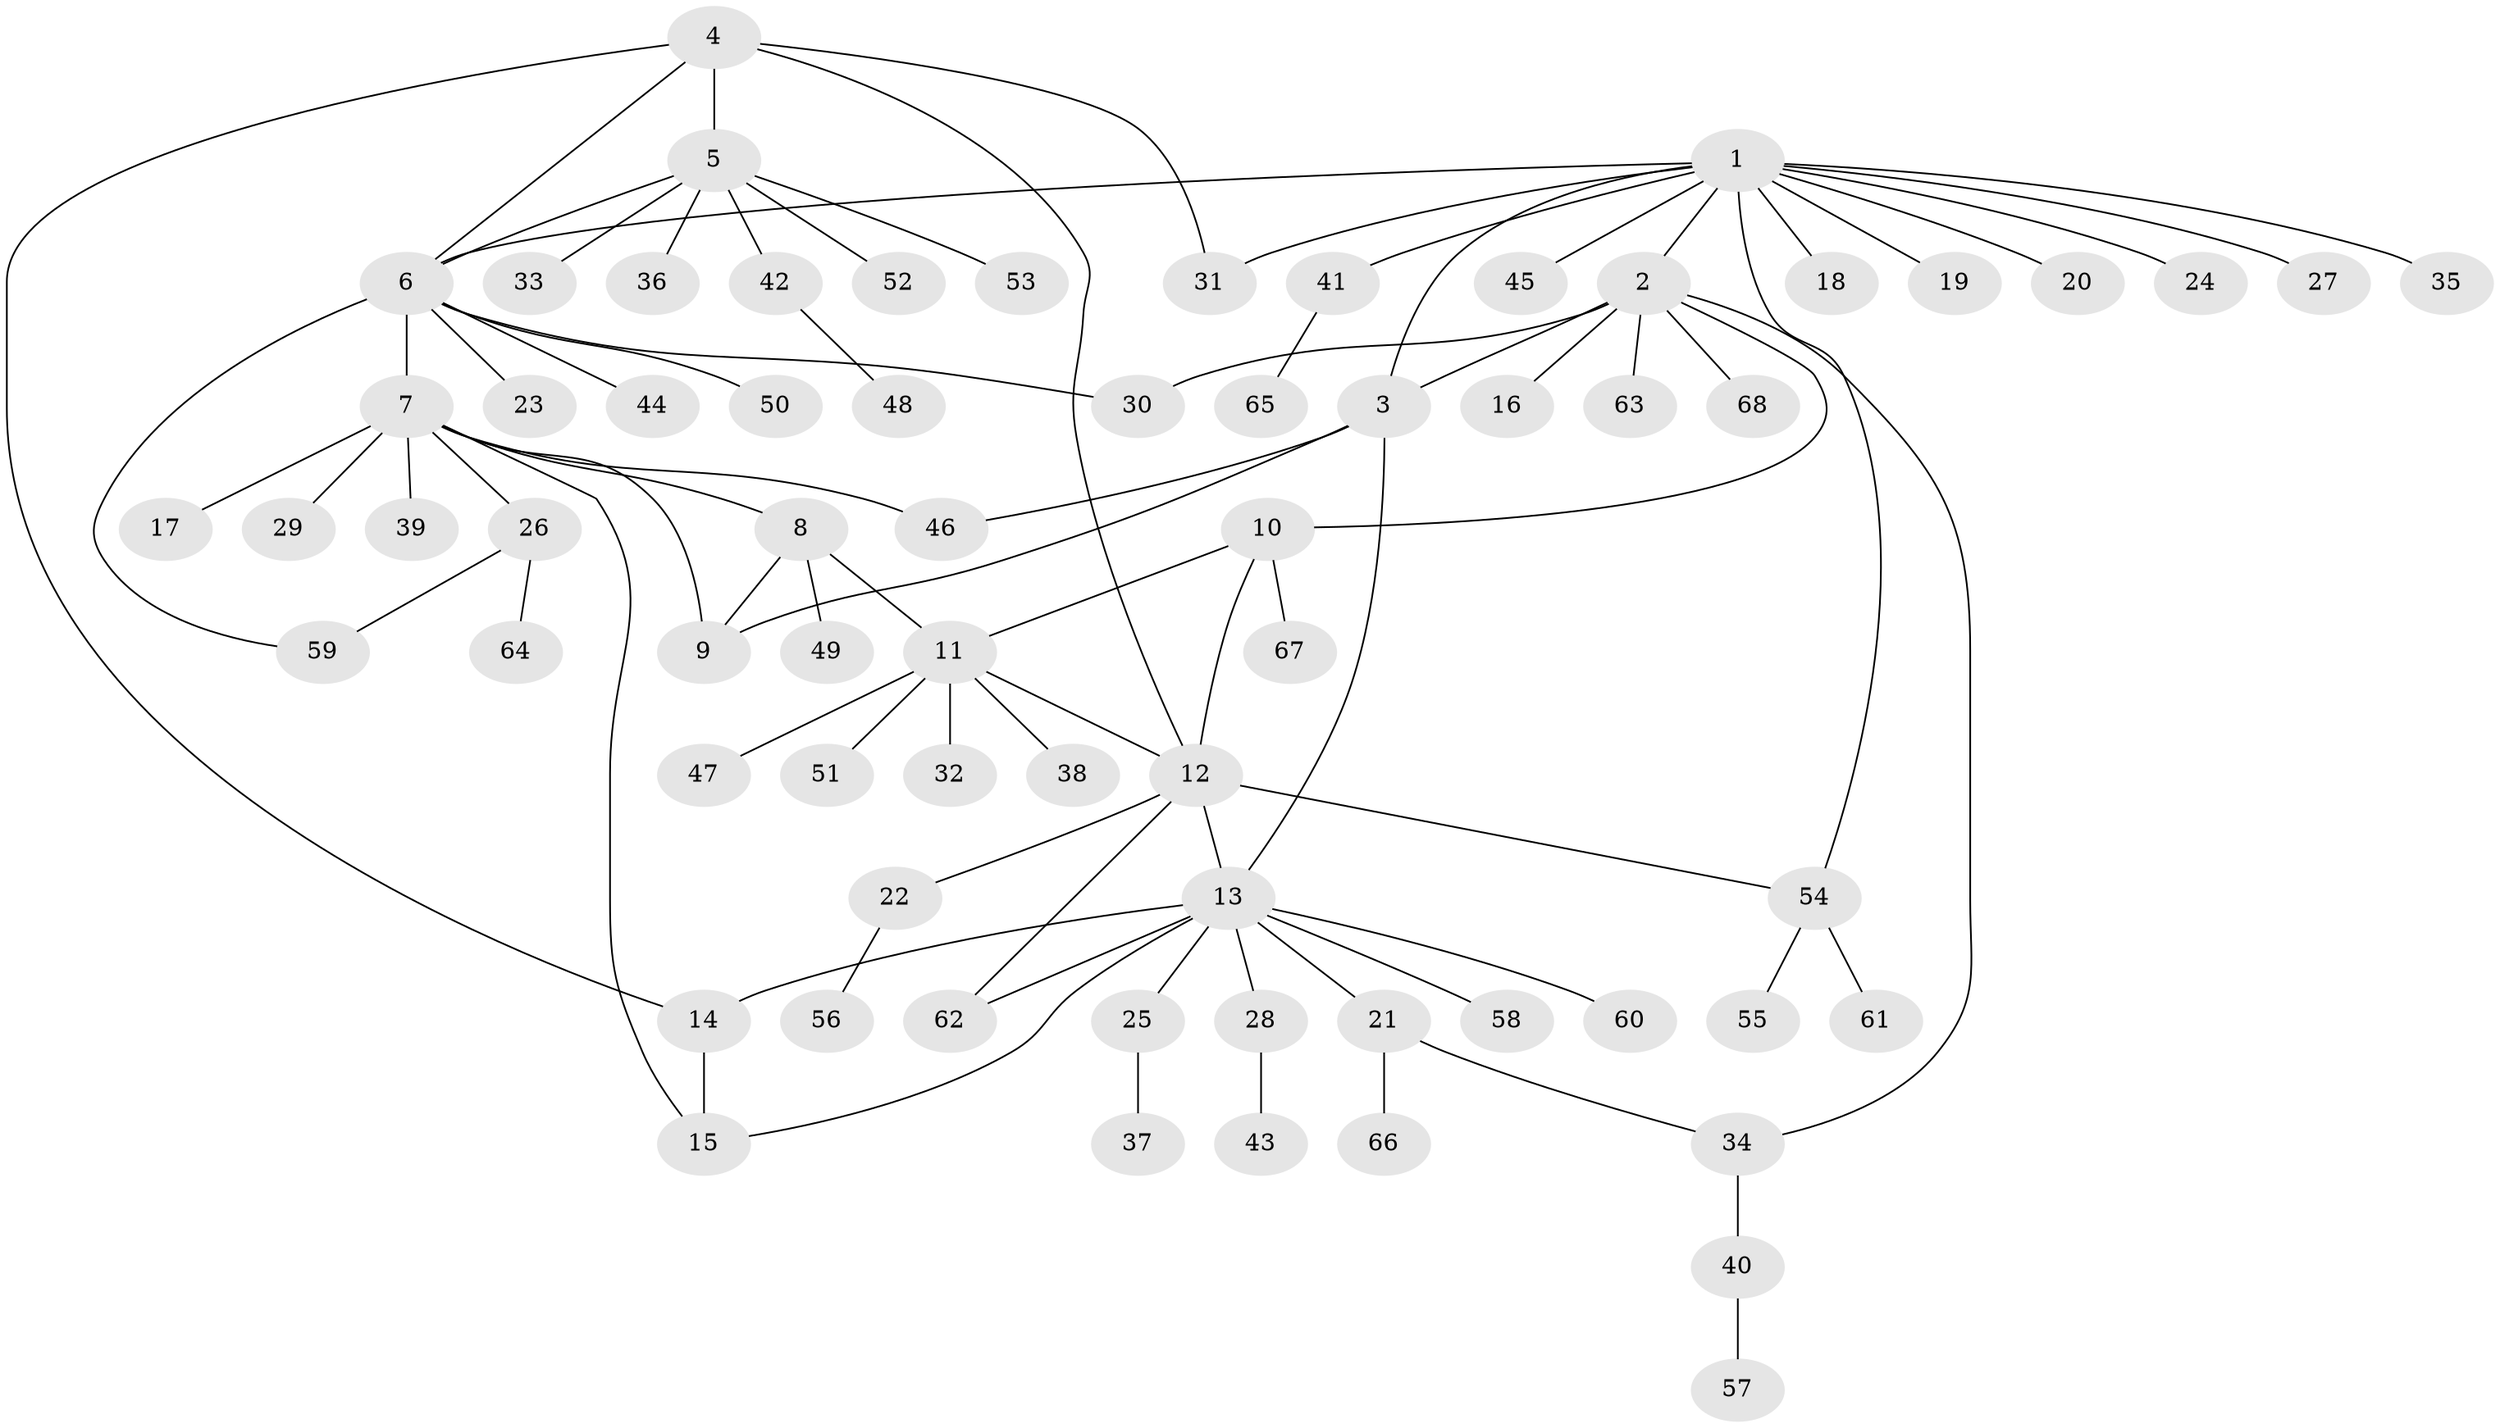 // Generated by graph-tools (version 1.1) at 2025/50/03/09/25 03:50:34]
// undirected, 68 vertices, 85 edges
graph export_dot {
graph [start="1"]
  node [color=gray90,style=filled];
  1;
  2;
  3;
  4;
  5;
  6;
  7;
  8;
  9;
  10;
  11;
  12;
  13;
  14;
  15;
  16;
  17;
  18;
  19;
  20;
  21;
  22;
  23;
  24;
  25;
  26;
  27;
  28;
  29;
  30;
  31;
  32;
  33;
  34;
  35;
  36;
  37;
  38;
  39;
  40;
  41;
  42;
  43;
  44;
  45;
  46;
  47;
  48;
  49;
  50;
  51;
  52;
  53;
  54;
  55;
  56;
  57;
  58;
  59;
  60;
  61;
  62;
  63;
  64;
  65;
  66;
  67;
  68;
  1 -- 2;
  1 -- 3;
  1 -- 6;
  1 -- 18;
  1 -- 19;
  1 -- 20;
  1 -- 24;
  1 -- 27;
  1 -- 31;
  1 -- 35;
  1 -- 41;
  1 -- 45;
  1 -- 54;
  2 -- 3;
  2 -- 10;
  2 -- 16;
  2 -- 30;
  2 -- 34;
  2 -- 63;
  2 -- 68;
  3 -- 9;
  3 -- 13;
  3 -- 46;
  4 -- 5;
  4 -- 6;
  4 -- 12;
  4 -- 14;
  4 -- 31;
  5 -- 6;
  5 -- 33;
  5 -- 36;
  5 -- 42;
  5 -- 52;
  5 -- 53;
  6 -- 7;
  6 -- 23;
  6 -- 30;
  6 -- 44;
  6 -- 50;
  6 -- 59;
  7 -- 8;
  7 -- 9;
  7 -- 15;
  7 -- 17;
  7 -- 26;
  7 -- 29;
  7 -- 39;
  7 -- 46;
  8 -- 9;
  8 -- 11;
  8 -- 49;
  10 -- 11;
  10 -- 12;
  10 -- 67;
  11 -- 12;
  11 -- 32;
  11 -- 38;
  11 -- 47;
  11 -- 51;
  12 -- 13;
  12 -- 22;
  12 -- 54;
  12 -- 62;
  13 -- 14;
  13 -- 15;
  13 -- 21;
  13 -- 25;
  13 -- 28;
  13 -- 58;
  13 -- 60;
  13 -- 62;
  14 -- 15;
  21 -- 34;
  21 -- 66;
  22 -- 56;
  25 -- 37;
  26 -- 59;
  26 -- 64;
  28 -- 43;
  34 -- 40;
  40 -- 57;
  41 -- 65;
  42 -- 48;
  54 -- 55;
  54 -- 61;
}
